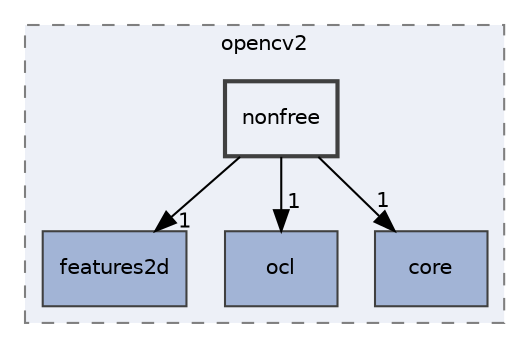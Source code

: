 digraph "P4ALL_OCR-TABLES/vendor/OpenCV/build/include/opencv2/nonfree"
{
 // LATEX_PDF_SIZE
  edge [fontname="Helvetica",fontsize="10",labelfontname="Helvetica",labelfontsize="10"];
  node [fontname="Helvetica",fontsize="10",shape=record];
  compound=true
  subgraph clusterdir_82e4f955188045376eca4cdd73edc36b {
    graph [ bgcolor="#edf0f7", pencolor="grey50", style="filled,dashed,", label="opencv2", fontname="Helvetica", fontsize="10", URL="dir_82e4f955188045376eca4cdd73edc36b.html"]
  dir_126bc893a34f338fb13307d15c2fd5e7 [shape=box, label="features2d", style="filled,", fillcolor="#a2b4d6", color="grey25", URL="dir_126bc893a34f338fb13307d15c2fd5e7.html"];
  dir_e18642e79389c1a8de4980b981e6cbec [shape=box, label="ocl", style="filled,", fillcolor="#a2b4d6", color="grey25", URL="dir_e18642e79389c1a8de4980b981e6cbec.html"];
  dir_d0a90bd216adce98fc120e9c5b54a47b [shape=box, label="core", style="filled,", fillcolor="#a2b4d6", color="grey25", URL="dir_d0a90bd216adce98fc120e9c5b54a47b.html"];
  dir_ce6d4d7b9a8003bd9d4ecc4ab25883a7 [shape=box, label="nonfree", style="filled,bold,", fillcolor="#edf0f7", color="grey25", URL="dir_ce6d4d7b9a8003bd9d4ecc4ab25883a7.html"];
  }
  dir_ce6d4d7b9a8003bd9d4ecc4ab25883a7->dir_126bc893a34f338fb13307d15c2fd5e7 [headlabel="1", labeldistance=1.5 headhref="dir_000031_000011.html"];
  dir_ce6d4d7b9a8003bd9d4ecc4ab25883a7->dir_d0a90bd216adce98fc120e9c5b54a47b [headlabel="1", labeldistance=1.5 headhref="dir_000031_000006.html"];
  dir_ce6d4d7b9a8003bd9d4ecc4ab25883a7->dir_e18642e79389c1a8de4980b981e6cbec [headlabel="1", labeldistance=1.5 headhref="dir_000031_000033.html"];
}
